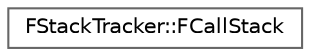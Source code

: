 digraph "Graphical Class Hierarchy"
{
 // INTERACTIVE_SVG=YES
 // LATEX_PDF_SIZE
  bgcolor="transparent";
  edge [fontname=Helvetica,fontsize=10,labelfontname=Helvetica,labelfontsize=10];
  node [fontname=Helvetica,fontsize=10,shape=box,height=0.2,width=0.4];
  rankdir="LR";
  Node0 [id="Node000000",label="FStackTracker::FCallStack",height=0.2,width=0.4,color="grey40", fillcolor="white", style="filled",URL="$d7/d9d/structFStackTracker_1_1FCallStack.html",tooltip="Helper structure to capture callstack addresses and stack count."];
}
